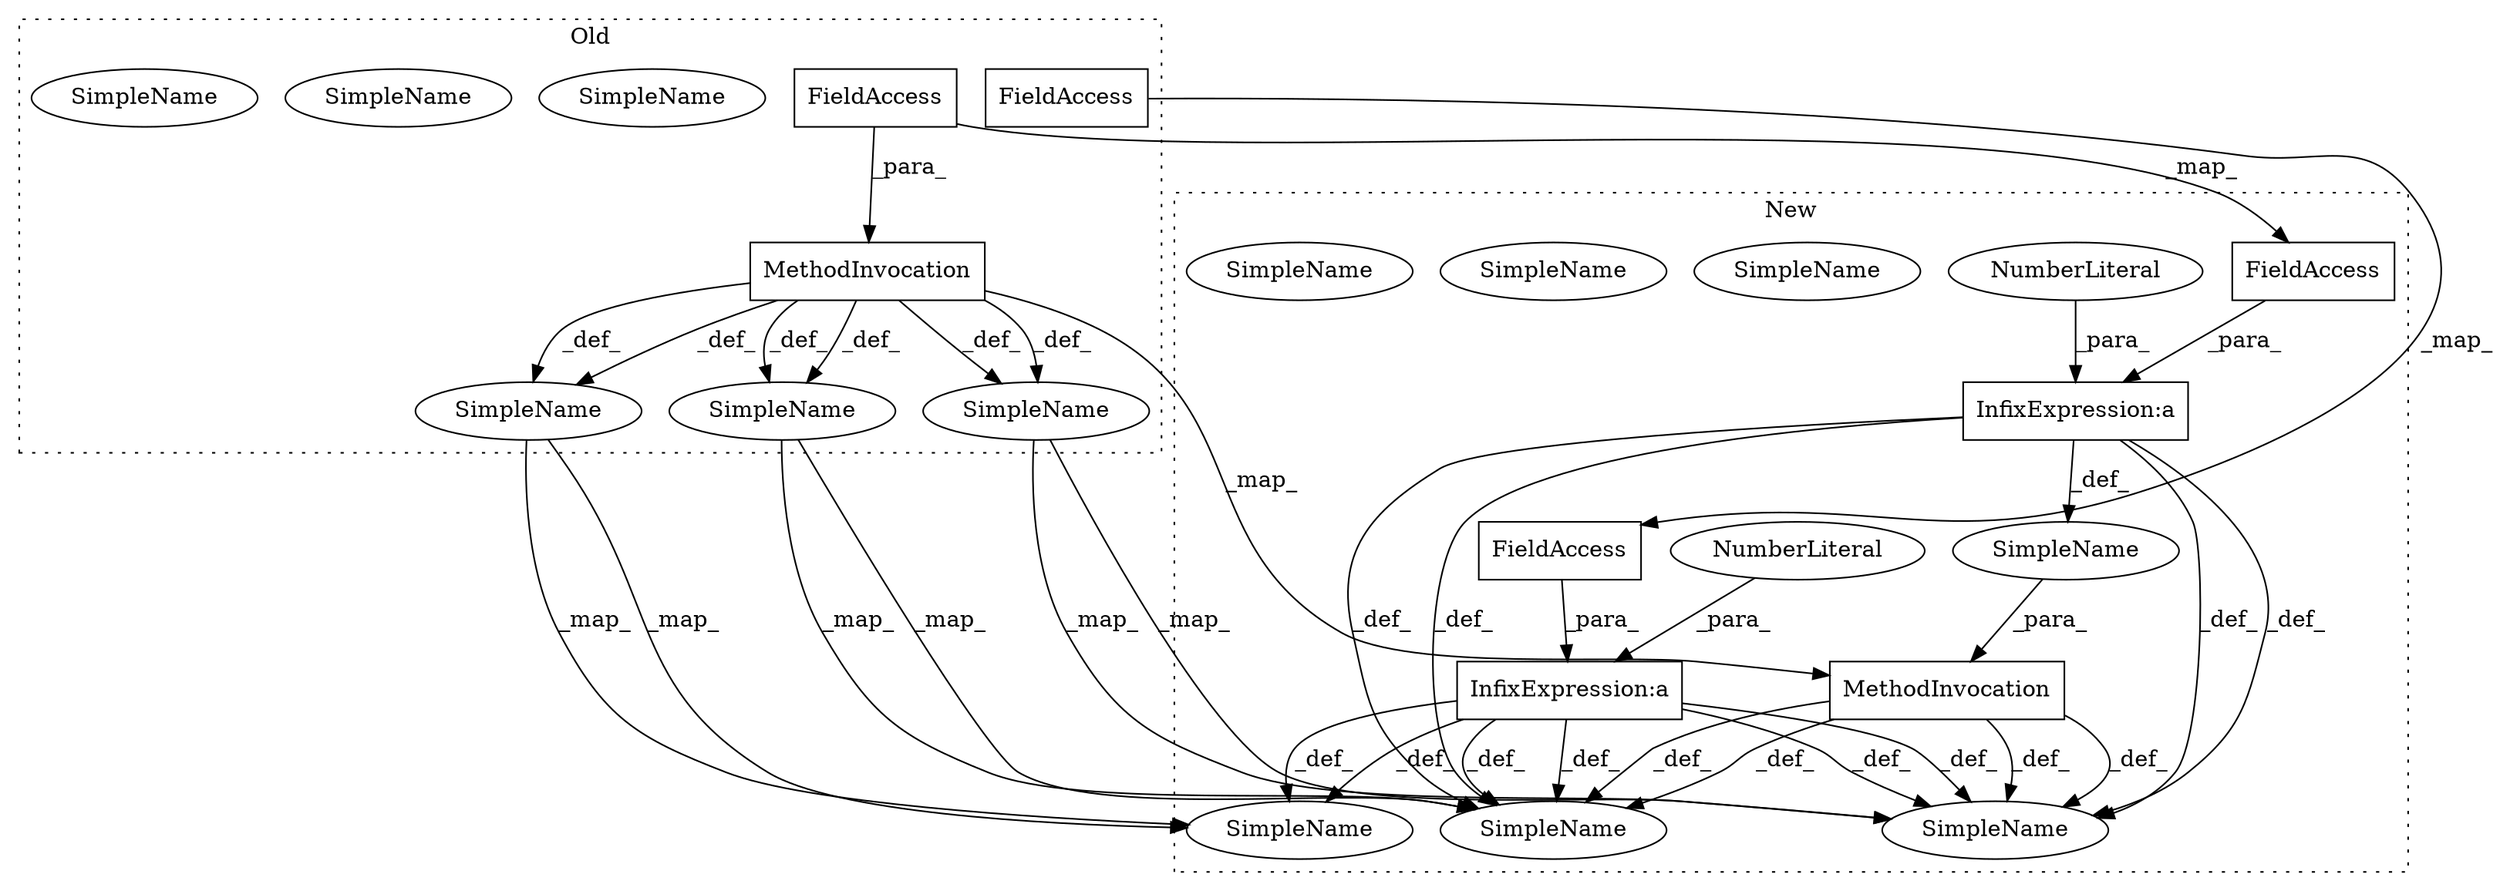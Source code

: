 digraph G {
subgraph cluster0 {
1 [label="FieldAccess" a="22" s="17051" l="3" shape="box"];
4 [label="FieldAccess" a="22" s="18153" l="3" shape="box"];
5 [label="MethodInvocation" a="32" s="18144,18156" l="7,1" shape="box"];
9 [label="SimpleName" a="42" s="18610" l="7" shape="ellipse"];
11 [label="SimpleName" a="42" s="18136" l="7" shape="ellipse"];
14 [label="SimpleName" a="42" s="18610" l="7" shape="ellipse"];
15 [label="SimpleName" a="42" s="18136" l="7" shape="ellipse"];
17 [label="SimpleName" a="42" s="18682" l="5" shape="ellipse"];
21 [label="SimpleName" a="42" s="18682" l="5" shape="ellipse"];
label = "Old";
style="dotted";
}
subgraph cluster1 {
2 [label="FieldAccess" a="22" s="17051" l="3" shape="box"];
3 [label="FieldAccess" a="22" s="18157" l="3" shape="box"];
6 [label="MethodInvocation" a="32" s="17042,17058" l="7,1" shape="box"];
7 [label="NumberLiteral" a="34" s="18163" l="1" shape="ellipse"];
8 [label="NumberLiteral" a="34" s="17057" l="1" shape="ellipse"];
10 [label="SimpleName" a="42" s="" l="" shape="ellipse"];
12 [label="SimpleName" a="42" s="18618" l="7" shape="ellipse"];
13 [label="SimpleName" a="42" s="18140" l="7" shape="ellipse"];
16 [label="SimpleName" a="42" s="18690" l="5" shape="ellipse"];
18 [label="SimpleName" a="42" s="18140" l="7" shape="ellipse"];
19 [label="SimpleName" a="42" s="18690" l="5" shape="ellipse"];
20 [label="SimpleName" a="42" s="18618" l="7" shape="ellipse"];
22 [label="InfixExpression:a" a="27" s="18160" l="3" shape="box"];
23 [label="InfixExpression:a" a="27" s="17054" l="3" shape="box"];
label = "New";
style="dotted";
}
1 -> 3 [label="_map_"];
2 -> 23 [label="_para_"];
3 -> 22 [label="_para_"];
4 -> 5 [label="_para_"];
4 -> 2 [label="_map_"];
5 -> 11 [label="_def_"];
5 -> 17 [label="_def_"];
5 -> 14 [label="_def_"];
5 -> 17 [label="_def_"];
5 -> 6 [label="_map_"];
5 -> 11 [label="_def_"];
5 -> 14 [label="_def_"];
6 -> 16 [label="_def_"];
6 -> 20 [label="_def_"];
6 -> 16 [label="_def_"];
6 -> 20 [label="_def_"];
7 -> 22 [label="_para_"];
8 -> 23 [label="_para_"];
10 -> 6 [label="_para_"];
11 -> 18 [label="_map_"];
11 -> 18 [label="_map_"];
14 -> 20 [label="_map_"];
14 -> 20 [label="_map_"];
17 -> 16 [label="_map_"];
17 -> 16 [label="_map_"];
22 -> 20 [label="_def_"];
22 -> 18 [label="_def_"];
22 -> 16 [label="_def_"];
22 -> 18 [label="_def_"];
22 -> 16 [label="_def_"];
22 -> 20 [label="_def_"];
23 -> 16 [label="_def_"];
23 -> 20 [label="_def_"];
23 -> 16 [label="_def_"];
23 -> 10 [label="_def_"];
23 -> 20 [label="_def_"];
}